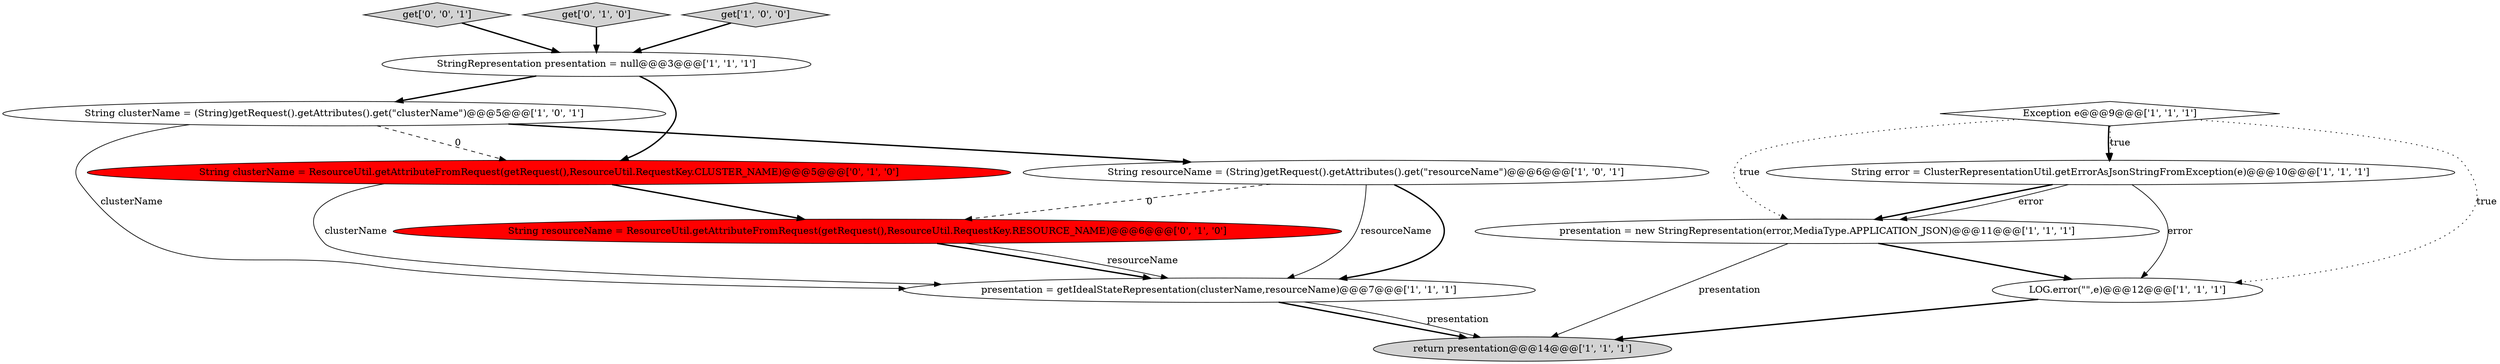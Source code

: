 digraph {
7 [style = filled, label = "StringRepresentation presentation = null@@@3@@@['1', '1', '1']", fillcolor = white, shape = ellipse image = "AAA0AAABBB1BBB"];
0 [style = filled, label = "String clusterName = (String)getRequest().getAttributes().get(\"clusterName\")@@@5@@@['1', '0', '1']", fillcolor = white, shape = ellipse image = "AAA0AAABBB1BBB"];
3 [style = filled, label = "presentation = getIdealStateRepresentation(clusterName,resourceName)@@@7@@@['1', '1', '1']", fillcolor = white, shape = ellipse image = "AAA0AAABBB1BBB"];
6 [style = filled, label = "return presentation@@@14@@@['1', '1', '1']", fillcolor = lightgray, shape = ellipse image = "AAA0AAABBB1BBB"];
11 [style = filled, label = "String resourceName = ResourceUtil.getAttributeFromRequest(getRequest(),ResourceUtil.RequestKey.RESOURCE_NAME)@@@6@@@['0', '1', '0']", fillcolor = red, shape = ellipse image = "AAA1AAABBB2BBB"];
13 [style = filled, label = "get['0', '0', '1']", fillcolor = lightgray, shape = diamond image = "AAA0AAABBB3BBB"];
9 [style = filled, label = "LOG.error(\"\",e)@@@12@@@['1', '1', '1']", fillcolor = white, shape = ellipse image = "AAA0AAABBB1BBB"];
10 [style = filled, label = "get['0', '1', '0']", fillcolor = lightgray, shape = diamond image = "AAA0AAABBB2BBB"];
5 [style = filled, label = "presentation = new StringRepresentation(error,MediaType.APPLICATION_JSON)@@@11@@@['1', '1', '1']", fillcolor = white, shape = ellipse image = "AAA0AAABBB1BBB"];
8 [style = filled, label = "Exception e@@@9@@@['1', '1', '1']", fillcolor = white, shape = diamond image = "AAA0AAABBB1BBB"];
4 [style = filled, label = "String resourceName = (String)getRequest().getAttributes().get(\"resourceName\")@@@6@@@['1', '0', '1']", fillcolor = white, shape = ellipse image = "AAA0AAABBB1BBB"];
12 [style = filled, label = "String clusterName = ResourceUtil.getAttributeFromRequest(getRequest(),ResourceUtil.RequestKey.CLUSTER_NAME)@@@5@@@['0', '1', '0']", fillcolor = red, shape = ellipse image = "AAA1AAABBB2BBB"];
2 [style = filled, label = "get['1', '0', '0']", fillcolor = lightgray, shape = diamond image = "AAA0AAABBB1BBB"];
1 [style = filled, label = "String error = ClusterRepresentationUtil.getErrorAsJsonStringFromException(e)@@@10@@@['1', '1', '1']", fillcolor = white, shape = ellipse image = "AAA0AAABBB1BBB"];
1->5 [style = bold, label=""];
4->3 [style = bold, label=""];
1->9 [style = solid, label="error"];
1->5 [style = solid, label="error"];
5->9 [style = bold, label=""];
7->12 [style = bold, label=""];
12->11 [style = bold, label=""];
3->6 [style = bold, label=""];
7->0 [style = bold, label=""];
0->12 [style = dashed, label="0"];
10->7 [style = bold, label=""];
12->3 [style = solid, label="clusterName"];
9->6 [style = bold, label=""];
8->1 [style = bold, label=""];
8->1 [style = dotted, label="true"];
3->6 [style = solid, label="presentation"];
11->3 [style = bold, label=""];
0->4 [style = bold, label=""];
8->5 [style = dotted, label="true"];
13->7 [style = bold, label=""];
11->3 [style = solid, label="resourceName"];
4->3 [style = solid, label="resourceName"];
8->9 [style = dotted, label="true"];
2->7 [style = bold, label=""];
4->11 [style = dashed, label="0"];
0->3 [style = solid, label="clusterName"];
5->6 [style = solid, label="presentation"];
}
